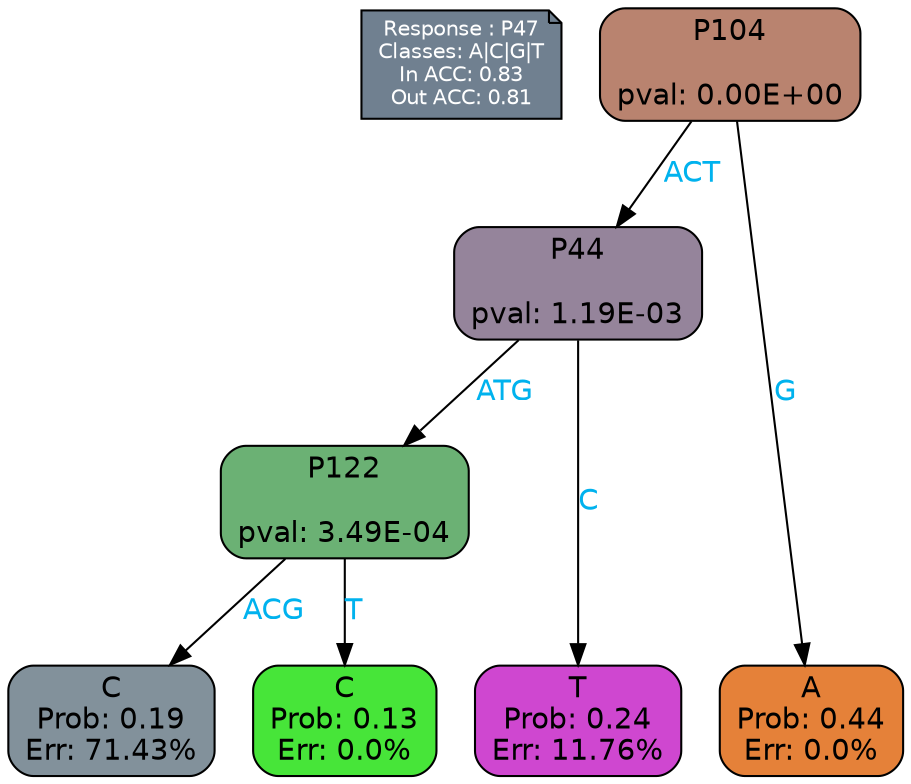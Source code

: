 digraph Tree {
node [shape=box, style="filled, rounded", color="black", fontname=helvetica] ;
graph [ranksep=equally, splines=polylines, bgcolor=transparent, dpi=600] ;
edge [fontname=helvetica] ;
LEGEND [label="Response : P47
Classes: A|C|G|T
In ACC: 0.83
Out ACC: 0.81
",shape=note,align=left,style=filled,fillcolor="slategray",fontcolor="white",fontsize=10];1 [label="P104

pval: 0.00E+00", fillcolor="#b9836f"] ;
2 [label="P44

pval: 1.19E-03", fillcolor="#95849b"] ;
3 [label="P122

pval: 3.49E-04", fillcolor="#6bb174"] ;
4 [label="C
Prob: 0.19
Err: 71.43%", fillcolor="#82919b"] ;
5 [label="C
Prob: 0.13
Err: 0.0%", fillcolor="#47e539"] ;
6 [label="T
Prob: 0.24
Err: 11.76%", fillcolor="#cf47d0"] ;
7 [label="A
Prob: 0.44
Err: 0.0%", fillcolor="#e58139"] ;
1 -> 2 [label="ACT",fontcolor=deepskyblue2] ;
1 -> 7 [label="G",fontcolor=deepskyblue2] ;
2 -> 3 [label="ATG",fontcolor=deepskyblue2] ;
2 -> 6 [label="C",fontcolor=deepskyblue2] ;
3 -> 4 [label="ACG",fontcolor=deepskyblue2] ;
3 -> 5 [label="T",fontcolor=deepskyblue2] ;
{rank = same; 4;5;6;7;}{rank = same; LEGEND;1;}}